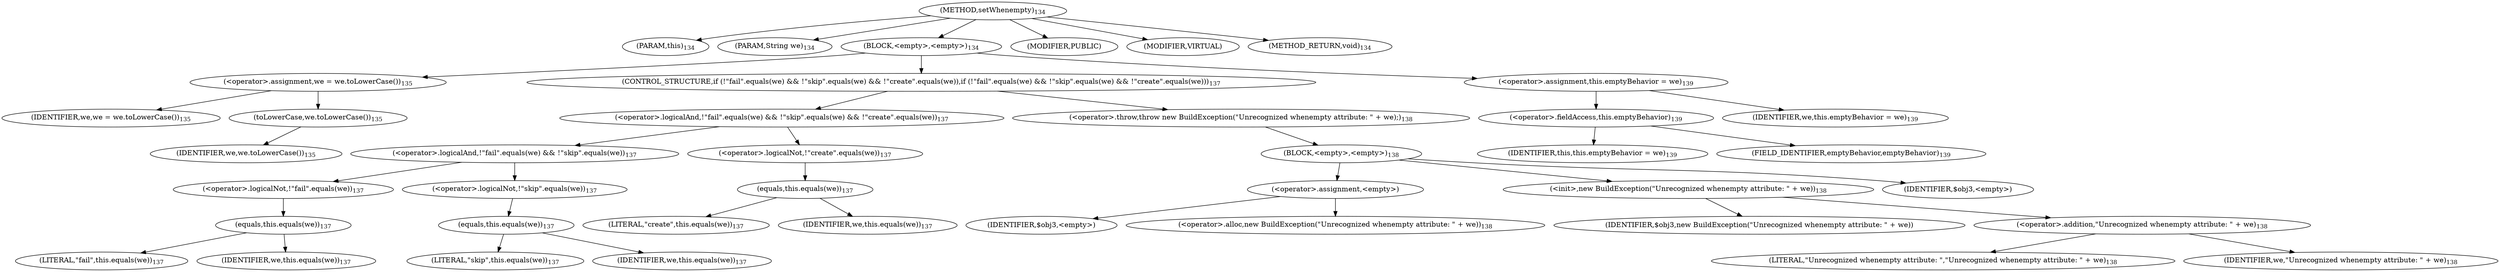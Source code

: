 digraph "setWhenempty" {  
"167" [label = <(METHOD,setWhenempty)<SUB>134</SUB>> ]
"168" [label = <(PARAM,this)<SUB>134</SUB>> ]
"169" [label = <(PARAM,String we)<SUB>134</SUB>> ]
"170" [label = <(BLOCK,&lt;empty&gt;,&lt;empty&gt;)<SUB>134</SUB>> ]
"171" [label = <(&lt;operator&gt;.assignment,we = we.toLowerCase())<SUB>135</SUB>> ]
"172" [label = <(IDENTIFIER,we,we = we.toLowerCase())<SUB>135</SUB>> ]
"173" [label = <(toLowerCase,we.toLowerCase())<SUB>135</SUB>> ]
"174" [label = <(IDENTIFIER,we,we.toLowerCase())<SUB>135</SUB>> ]
"175" [label = <(CONTROL_STRUCTURE,if (!&quot;fail&quot;.equals(we) &amp;&amp; !&quot;skip&quot;.equals(we) &amp;&amp; !&quot;create&quot;.equals(we)),if (!&quot;fail&quot;.equals(we) &amp;&amp; !&quot;skip&quot;.equals(we) &amp;&amp; !&quot;create&quot;.equals(we)))<SUB>137</SUB>> ]
"176" [label = <(&lt;operator&gt;.logicalAnd,!&quot;fail&quot;.equals(we) &amp;&amp; !&quot;skip&quot;.equals(we) &amp;&amp; !&quot;create&quot;.equals(we))<SUB>137</SUB>> ]
"177" [label = <(&lt;operator&gt;.logicalAnd,!&quot;fail&quot;.equals(we) &amp;&amp; !&quot;skip&quot;.equals(we))<SUB>137</SUB>> ]
"178" [label = <(&lt;operator&gt;.logicalNot,!&quot;fail&quot;.equals(we))<SUB>137</SUB>> ]
"179" [label = <(equals,this.equals(we))<SUB>137</SUB>> ]
"180" [label = <(LITERAL,&quot;fail&quot;,this.equals(we))<SUB>137</SUB>> ]
"181" [label = <(IDENTIFIER,we,this.equals(we))<SUB>137</SUB>> ]
"182" [label = <(&lt;operator&gt;.logicalNot,!&quot;skip&quot;.equals(we))<SUB>137</SUB>> ]
"183" [label = <(equals,this.equals(we))<SUB>137</SUB>> ]
"184" [label = <(LITERAL,&quot;skip&quot;,this.equals(we))<SUB>137</SUB>> ]
"185" [label = <(IDENTIFIER,we,this.equals(we))<SUB>137</SUB>> ]
"186" [label = <(&lt;operator&gt;.logicalNot,!&quot;create&quot;.equals(we))<SUB>137</SUB>> ]
"187" [label = <(equals,this.equals(we))<SUB>137</SUB>> ]
"188" [label = <(LITERAL,&quot;create&quot;,this.equals(we))<SUB>137</SUB>> ]
"189" [label = <(IDENTIFIER,we,this.equals(we))<SUB>137</SUB>> ]
"190" [label = <(&lt;operator&gt;.throw,throw new BuildException(&quot;Unrecognized whenempty attribute: &quot; + we);)<SUB>138</SUB>> ]
"191" [label = <(BLOCK,&lt;empty&gt;,&lt;empty&gt;)<SUB>138</SUB>> ]
"192" [label = <(&lt;operator&gt;.assignment,&lt;empty&gt;)> ]
"193" [label = <(IDENTIFIER,$obj3,&lt;empty&gt;)> ]
"194" [label = <(&lt;operator&gt;.alloc,new BuildException(&quot;Unrecognized whenempty attribute: &quot; + we))<SUB>138</SUB>> ]
"195" [label = <(&lt;init&gt;,new BuildException(&quot;Unrecognized whenempty attribute: &quot; + we))<SUB>138</SUB>> ]
"196" [label = <(IDENTIFIER,$obj3,new BuildException(&quot;Unrecognized whenempty attribute: &quot; + we))> ]
"197" [label = <(&lt;operator&gt;.addition,&quot;Unrecognized whenempty attribute: &quot; + we)<SUB>138</SUB>> ]
"198" [label = <(LITERAL,&quot;Unrecognized whenempty attribute: &quot;,&quot;Unrecognized whenempty attribute: &quot; + we)<SUB>138</SUB>> ]
"199" [label = <(IDENTIFIER,we,&quot;Unrecognized whenempty attribute: &quot; + we)<SUB>138</SUB>> ]
"200" [label = <(IDENTIFIER,$obj3,&lt;empty&gt;)> ]
"201" [label = <(&lt;operator&gt;.assignment,this.emptyBehavior = we)<SUB>139</SUB>> ]
"202" [label = <(&lt;operator&gt;.fieldAccess,this.emptyBehavior)<SUB>139</SUB>> ]
"203" [label = <(IDENTIFIER,this,this.emptyBehavior = we)<SUB>139</SUB>> ]
"204" [label = <(FIELD_IDENTIFIER,emptyBehavior,emptyBehavior)<SUB>139</SUB>> ]
"205" [label = <(IDENTIFIER,we,this.emptyBehavior = we)<SUB>139</SUB>> ]
"206" [label = <(MODIFIER,PUBLIC)> ]
"207" [label = <(MODIFIER,VIRTUAL)> ]
"208" [label = <(METHOD_RETURN,void)<SUB>134</SUB>> ]
  "167" -> "168" 
  "167" -> "169" 
  "167" -> "170" 
  "167" -> "206" 
  "167" -> "207" 
  "167" -> "208" 
  "170" -> "171" 
  "170" -> "175" 
  "170" -> "201" 
  "171" -> "172" 
  "171" -> "173" 
  "173" -> "174" 
  "175" -> "176" 
  "175" -> "190" 
  "176" -> "177" 
  "176" -> "186" 
  "177" -> "178" 
  "177" -> "182" 
  "178" -> "179" 
  "179" -> "180" 
  "179" -> "181" 
  "182" -> "183" 
  "183" -> "184" 
  "183" -> "185" 
  "186" -> "187" 
  "187" -> "188" 
  "187" -> "189" 
  "190" -> "191" 
  "191" -> "192" 
  "191" -> "195" 
  "191" -> "200" 
  "192" -> "193" 
  "192" -> "194" 
  "195" -> "196" 
  "195" -> "197" 
  "197" -> "198" 
  "197" -> "199" 
  "201" -> "202" 
  "201" -> "205" 
  "202" -> "203" 
  "202" -> "204" 
}
